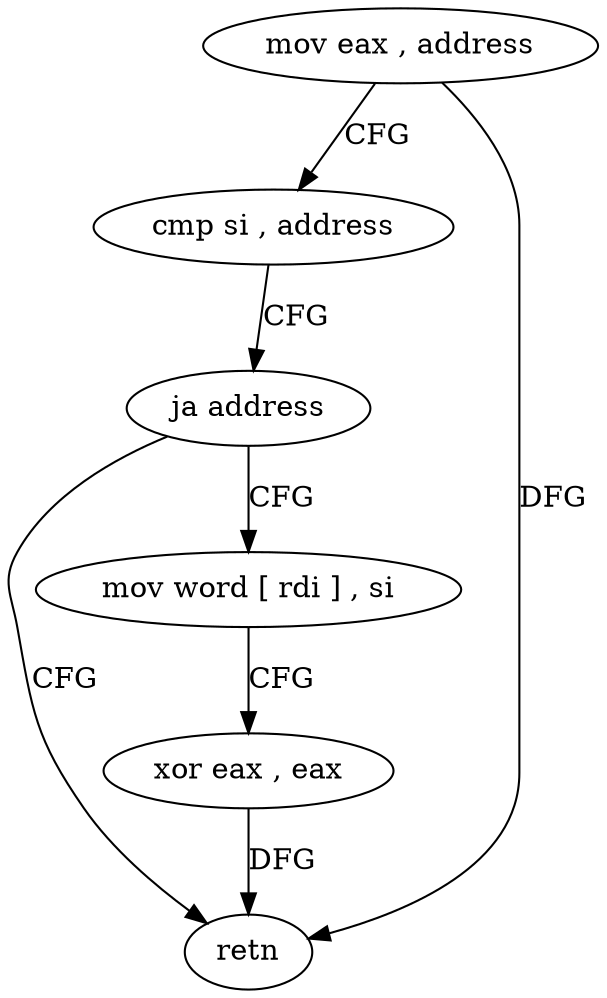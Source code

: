 digraph "func" {
"192656" [label = "mov eax , address" ]
"192661" [label = "cmp si , address" ]
"192665" [label = "ja address" ]
"192672" [label = "retn" ]
"192667" [label = "mov word [ rdi ] , si" ]
"192670" [label = "xor eax , eax" ]
"192656" -> "192661" [ label = "CFG" ]
"192656" -> "192672" [ label = "DFG" ]
"192661" -> "192665" [ label = "CFG" ]
"192665" -> "192672" [ label = "CFG" ]
"192665" -> "192667" [ label = "CFG" ]
"192667" -> "192670" [ label = "CFG" ]
"192670" -> "192672" [ label = "DFG" ]
}
